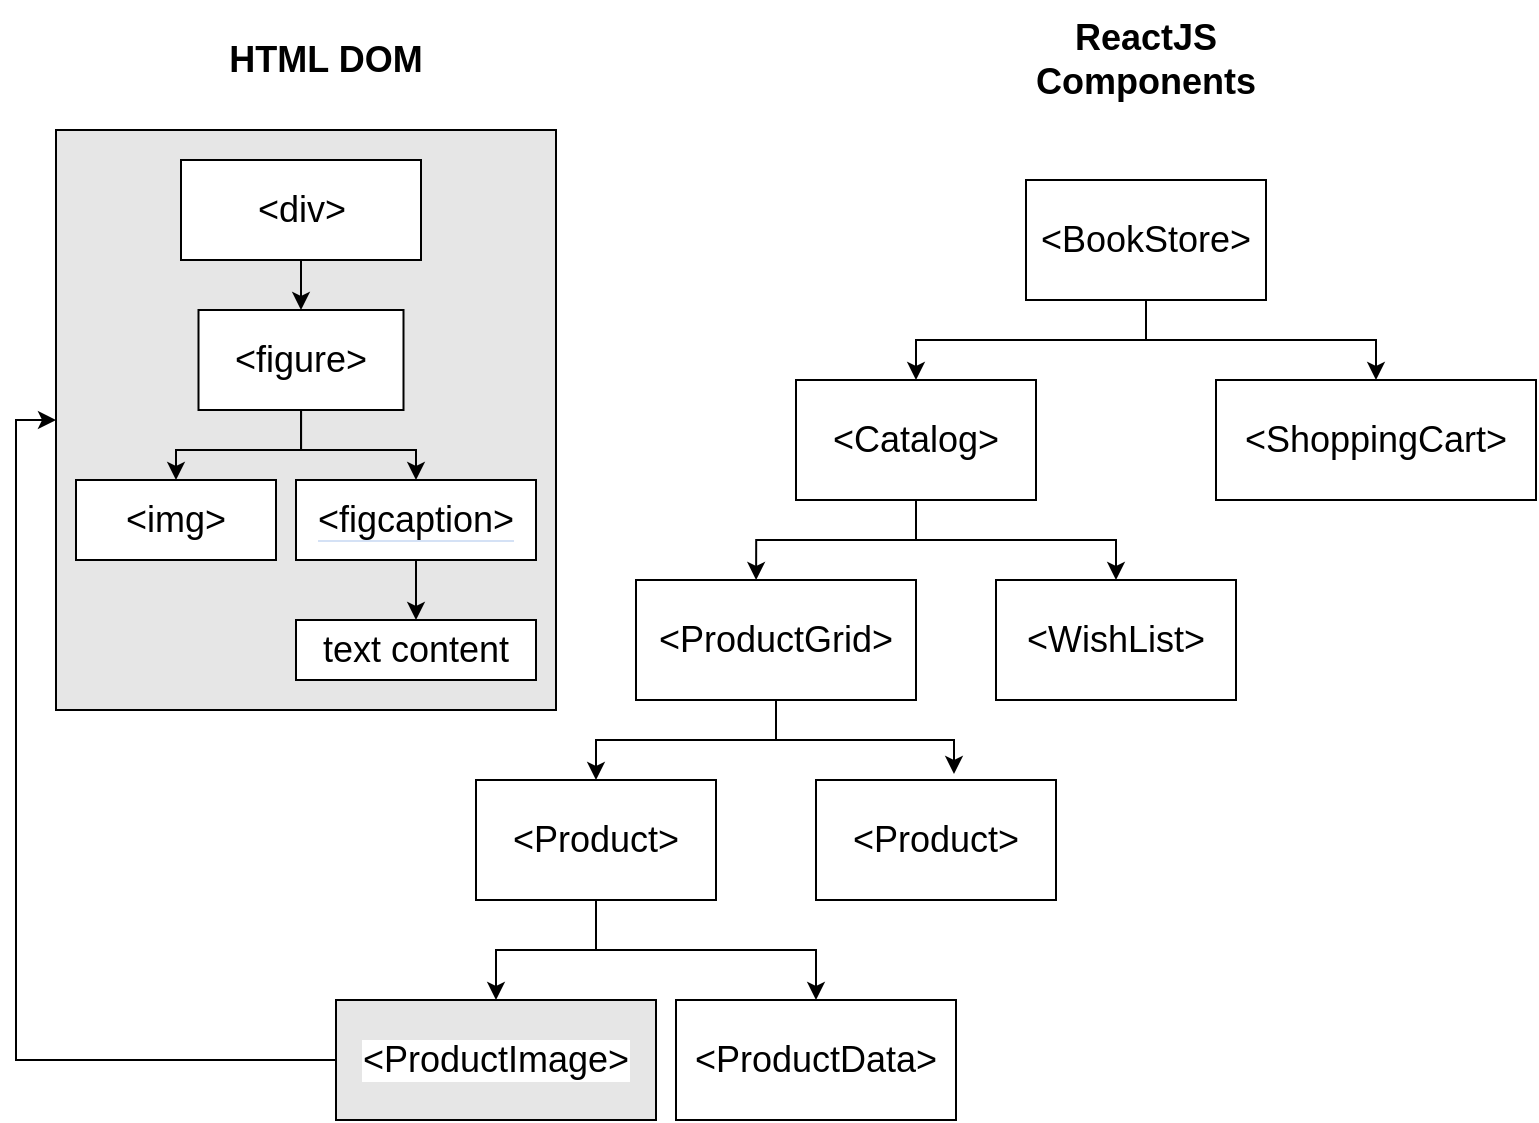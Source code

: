 <mxfile version="20.2.5" type="github">
  <diagram id="nqXrsxQhoWCwrVjzQAjv" name="Page-1">
    <mxGraphModel dx="1357" dy="843" grid="1" gridSize="10" guides="1" tooltips="1" connect="1" arrows="1" fold="1" page="1" pageScale="1" pageWidth="850" pageHeight="1100" math="0" shadow="0">
      <root>
        <mxCell id="0" />
        <mxCell id="1" parent="0" />
        <mxCell id="IPqOJJyZI5L9GblSzHMc-1" value="HTML DOM" style="text;html=1;strokeColor=none;fillColor=none;align=center;verticalAlign=middle;whiteSpace=wrap;rounded=0;fontSize=18;fontStyle=1" vertex="1" parent="1">
          <mxGeometry x="140" y="40" width="130" height="60" as="geometry" />
        </mxCell>
        <mxCell id="IPqOJJyZI5L9GblSzHMc-2" value="ReactJS Components" style="text;html=1;strokeColor=none;fillColor=none;align=center;verticalAlign=middle;whiteSpace=wrap;rounded=0;fontSize=18;fontStyle=1" vertex="1" parent="1">
          <mxGeometry x="550" y="40" width="130" height="60" as="geometry" />
        </mxCell>
        <mxCell id="IPqOJJyZI5L9GblSzHMc-12" style="edgeStyle=orthogonalEdgeStyle;rounded=0;orthogonalLoop=1;jettySize=auto;html=1;exitX=0.5;exitY=1;exitDx=0;exitDy=0;entryX=0.5;entryY=0;entryDx=0;entryDy=0;fontSize=18;" edge="1" parent="1" source="IPqOJJyZI5L9GblSzHMc-3" target="IPqOJJyZI5L9GblSzHMc-4">
          <mxGeometry relative="1" as="geometry" />
        </mxCell>
        <mxCell id="IPqOJJyZI5L9GblSzHMc-19" style="edgeStyle=orthogonalEdgeStyle;rounded=0;orthogonalLoop=1;jettySize=auto;html=1;exitX=0.5;exitY=1;exitDx=0;exitDy=0;fontSize=18;" edge="1" parent="1" source="IPqOJJyZI5L9GblSzHMc-3" target="IPqOJJyZI5L9GblSzHMc-5">
          <mxGeometry relative="1" as="geometry" />
        </mxCell>
        <mxCell id="IPqOJJyZI5L9GblSzHMc-3" value="&amp;lt;BookStore&amp;gt;" style="rounded=0;whiteSpace=wrap;html=1;fontSize=18;" vertex="1" parent="1">
          <mxGeometry x="555" y="130" width="120" height="60" as="geometry" />
        </mxCell>
        <mxCell id="IPqOJJyZI5L9GblSzHMc-13" style="edgeStyle=orthogonalEdgeStyle;rounded=0;orthogonalLoop=1;jettySize=auto;html=1;exitX=0.5;exitY=1;exitDx=0;exitDy=0;entryX=0.429;entryY=0;entryDx=0;entryDy=0;entryPerimeter=0;fontSize=18;" edge="1" parent="1" source="IPqOJJyZI5L9GblSzHMc-4" target="IPqOJJyZI5L9GblSzHMc-6">
          <mxGeometry relative="1" as="geometry" />
        </mxCell>
        <mxCell id="IPqOJJyZI5L9GblSzHMc-14" style="edgeStyle=orthogonalEdgeStyle;rounded=0;orthogonalLoop=1;jettySize=auto;html=1;exitX=0.5;exitY=1;exitDx=0;exitDy=0;entryX=0.5;entryY=0;entryDx=0;entryDy=0;fontSize=18;" edge="1" parent="1" source="IPqOJJyZI5L9GblSzHMc-4" target="IPqOJJyZI5L9GblSzHMc-7">
          <mxGeometry relative="1" as="geometry" />
        </mxCell>
        <mxCell id="IPqOJJyZI5L9GblSzHMc-4" value="&amp;lt;Catalog&amp;gt;" style="rounded=0;whiteSpace=wrap;html=1;fontSize=18;" vertex="1" parent="1">
          <mxGeometry x="440" y="230" width="120" height="60" as="geometry" />
        </mxCell>
        <mxCell id="IPqOJJyZI5L9GblSzHMc-5" value="&amp;lt;ShoppingCart&amp;gt;" style="rounded=0;whiteSpace=wrap;html=1;fontSize=18;" vertex="1" parent="1">
          <mxGeometry x="650" y="230" width="160" height="60" as="geometry" />
        </mxCell>
        <mxCell id="IPqOJJyZI5L9GblSzHMc-17" style="edgeStyle=orthogonalEdgeStyle;rounded=0;orthogonalLoop=1;jettySize=auto;html=1;exitX=0.5;exitY=1;exitDx=0;exitDy=0;entryX=0.5;entryY=0;entryDx=0;entryDy=0;fontSize=18;" edge="1" parent="1" source="IPqOJJyZI5L9GblSzHMc-6" target="IPqOJJyZI5L9GblSzHMc-8">
          <mxGeometry relative="1" as="geometry" />
        </mxCell>
        <mxCell id="IPqOJJyZI5L9GblSzHMc-18" style="edgeStyle=orthogonalEdgeStyle;rounded=0;orthogonalLoop=1;jettySize=auto;html=1;exitX=0.5;exitY=1;exitDx=0;exitDy=0;entryX=0.575;entryY=-0.05;entryDx=0;entryDy=0;entryPerimeter=0;fontSize=18;" edge="1" parent="1" source="IPqOJJyZI5L9GblSzHMc-6" target="IPqOJJyZI5L9GblSzHMc-9">
          <mxGeometry relative="1" as="geometry" />
        </mxCell>
        <mxCell id="IPqOJJyZI5L9GblSzHMc-6" value="&amp;lt;ProductGrid&amp;gt;" style="rounded=0;whiteSpace=wrap;html=1;fontSize=18;" vertex="1" parent="1">
          <mxGeometry x="360" y="330" width="140" height="60" as="geometry" />
        </mxCell>
        <mxCell id="IPqOJJyZI5L9GblSzHMc-7" value="&amp;lt;WishList&amp;gt;" style="rounded=0;whiteSpace=wrap;html=1;fontSize=18;" vertex="1" parent="1">
          <mxGeometry x="540" y="330" width="120" height="60" as="geometry" />
        </mxCell>
        <mxCell id="IPqOJJyZI5L9GblSzHMc-20" style="edgeStyle=orthogonalEdgeStyle;rounded=0;orthogonalLoop=1;jettySize=auto;html=1;exitX=0.5;exitY=1;exitDx=0;exitDy=0;entryX=0.5;entryY=0;entryDx=0;entryDy=0;fontSize=18;" edge="1" parent="1" source="IPqOJJyZI5L9GblSzHMc-8" target="IPqOJJyZI5L9GblSzHMc-10">
          <mxGeometry relative="1" as="geometry" />
        </mxCell>
        <mxCell id="IPqOJJyZI5L9GblSzHMc-21" style="edgeStyle=orthogonalEdgeStyle;rounded=0;orthogonalLoop=1;jettySize=auto;html=1;exitX=0.5;exitY=1;exitDx=0;exitDy=0;fontSize=18;" edge="1" parent="1" source="IPqOJJyZI5L9GblSzHMc-8" target="IPqOJJyZI5L9GblSzHMc-11">
          <mxGeometry relative="1" as="geometry" />
        </mxCell>
        <mxCell id="IPqOJJyZI5L9GblSzHMc-8" value="&amp;lt;Product&amp;gt;" style="rounded=0;whiteSpace=wrap;html=1;fontSize=18;" vertex="1" parent="1">
          <mxGeometry x="280" y="430" width="120" height="60" as="geometry" />
        </mxCell>
        <mxCell id="IPqOJJyZI5L9GblSzHMc-9" value="&amp;lt;Product&amp;gt;" style="rounded=0;whiteSpace=wrap;html=1;fontSize=18;" vertex="1" parent="1">
          <mxGeometry x="450" y="430" width="120" height="60" as="geometry" />
        </mxCell>
        <mxCell id="IPqOJJyZI5L9GblSzHMc-24" style="edgeStyle=orthogonalEdgeStyle;rounded=0;orthogonalLoop=1;jettySize=auto;html=1;exitX=0;exitY=0.5;exitDx=0;exitDy=0;fontSize=18;entryX=0;entryY=0.5;entryDx=0;entryDy=0;" edge="1" parent="1" source="IPqOJJyZI5L9GblSzHMc-10" target="IPqOJJyZI5L9GblSzHMc-25">
          <mxGeometry relative="1" as="geometry">
            <mxPoint x="60" y="150" as="targetPoint" />
          </mxGeometry>
        </mxCell>
        <mxCell id="IPqOJJyZI5L9GblSzHMc-10" value="&amp;lt;ProductImage&amp;gt;" style="rounded=0;whiteSpace=wrap;html=1;fontSize=18;labelBackgroundColor=default;fillColor=#E6E6E6;" vertex="1" parent="1">
          <mxGeometry x="210" y="540" width="160" height="60" as="geometry" />
        </mxCell>
        <mxCell id="IPqOJJyZI5L9GblSzHMc-11" value="&amp;lt;ProductData&amp;gt;" style="rounded=0;whiteSpace=wrap;html=1;fontSize=18;" vertex="1" parent="1">
          <mxGeometry x="380" y="540" width="140" height="60" as="geometry" />
        </mxCell>
        <mxCell id="IPqOJJyZI5L9GblSzHMc-25" value="" style="rounded=0;whiteSpace=wrap;html=1;fontSize=18;fillColor=#E6E6E6;" vertex="1" parent="1">
          <mxGeometry x="70" y="105" width="250" height="290" as="geometry" />
        </mxCell>
        <mxCell id="IPqOJJyZI5L9GblSzHMc-30" style="edgeStyle=orthogonalEdgeStyle;rounded=0;orthogonalLoop=1;jettySize=auto;html=1;entryX=0.5;entryY=0;entryDx=0;entryDy=0;fontSize=18;" edge="1" parent="1" source="IPqOJJyZI5L9GblSzHMc-26" target="IPqOJJyZI5L9GblSzHMc-27">
          <mxGeometry relative="1" as="geometry" />
        </mxCell>
        <mxCell id="IPqOJJyZI5L9GblSzHMc-26" value="&amp;lt;div&amp;gt;" style="rounded=0;whiteSpace=wrap;html=1;fontSize=18;" vertex="1" parent="1">
          <mxGeometry x="132.5" y="120" width="120" height="50" as="geometry" />
        </mxCell>
        <mxCell id="IPqOJJyZI5L9GblSzHMc-31" value="" style="edgeStyle=orthogonalEdgeStyle;rounded=0;orthogonalLoop=1;jettySize=auto;html=1;fontSize=18;" edge="1" parent="1" source="IPqOJJyZI5L9GblSzHMc-27" target="IPqOJJyZI5L9GblSzHMc-29">
          <mxGeometry relative="1" as="geometry" />
        </mxCell>
        <mxCell id="IPqOJJyZI5L9GblSzHMc-33" style="edgeStyle=orthogonalEdgeStyle;rounded=0;orthogonalLoop=1;jettySize=auto;html=1;exitX=0.5;exitY=1;exitDx=0;exitDy=0;fontSize=18;" edge="1" parent="1" source="IPqOJJyZI5L9GblSzHMc-27" target="IPqOJJyZI5L9GblSzHMc-28">
          <mxGeometry relative="1" as="geometry" />
        </mxCell>
        <mxCell id="IPqOJJyZI5L9GblSzHMc-27" value="&amp;lt;figure&amp;gt;" style="rounded=0;whiteSpace=wrap;html=1;fontSize=18;" vertex="1" parent="1">
          <mxGeometry x="141.25" y="195" width="102.5" height="50" as="geometry" />
        </mxCell>
        <mxCell id="IPqOJJyZI5L9GblSzHMc-28" value="&amp;lt;img&amp;gt;" style="rounded=0;whiteSpace=wrap;html=1;fontSize=18;" vertex="1" parent="1">
          <mxGeometry x="80" y="280" width="100" height="40" as="geometry" />
        </mxCell>
        <mxCell id="IPqOJJyZI5L9GblSzHMc-36" style="edgeStyle=orthogonalEdgeStyle;rounded=0;orthogonalLoop=1;jettySize=auto;html=1;exitX=0.5;exitY=1;exitDx=0;exitDy=0;fontSize=18;" edge="1" parent="1" source="IPqOJJyZI5L9GblSzHMc-29" target="IPqOJJyZI5L9GblSzHMc-34">
          <mxGeometry relative="1" as="geometry" />
        </mxCell>
        <mxCell id="IPqOJJyZI5L9GblSzHMc-29" value="&lt;span style=&quot;background-color: rgb(255, 255, 255);&quot;&gt;&amp;lt;figcaption&amp;gt;&lt;/span&gt;" style="rounded=0;whiteSpace=wrap;html=1;labelBackgroundColor=#D4E1F5;fontSize=18;fillColor=#FFFFFF;" vertex="1" parent="1">
          <mxGeometry x="190" y="280" width="120" height="40" as="geometry" />
        </mxCell>
        <mxCell id="IPqOJJyZI5L9GblSzHMc-34" value="text content" style="rounded=0;whiteSpace=wrap;html=1;labelBackgroundColor=#FFFFFF;fontSize=18;fillColor=#FFFFFF;" vertex="1" parent="1">
          <mxGeometry x="190" y="350" width="120" height="30" as="geometry" />
        </mxCell>
      </root>
    </mxGraphModel>
  </diagram>
</mxfile>
